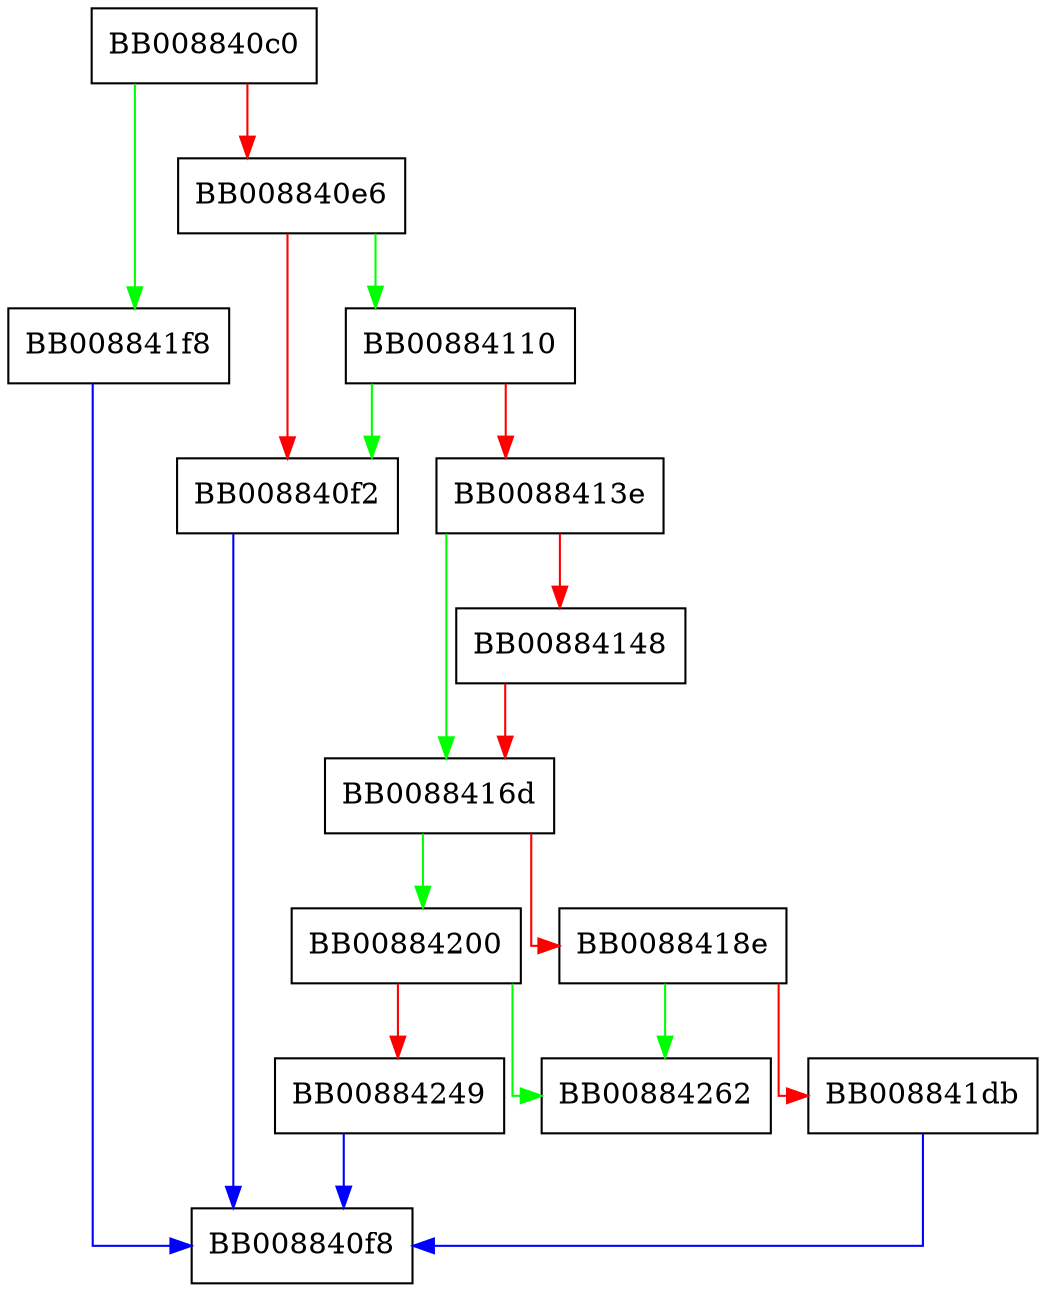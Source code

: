 digraph enlarge_userbuf {
  node [shape="box"];
  graph [splines=ortho];
  BB008840c0 -> BB008841f8 [color="green"];
  BB008840c0 -> BB008840e6 [color="red"];
  BB008840e6 -> BB00884110 [color="green"];
  BB008840e6 -> BB008840f2 [color="red"];
  BB008840f2 -> BB008840f8 [color="blue"];
  BB00884110 -> BB008840f2 [color="green"];
  BB00884110 -> BB0088413e [color="red"];
  BB0088413e -> BB0088416d [color="green"];
  BB0088413e -> BB00884148 [color="red"];
  BB00884148 -> BB0088416d [color="red"];
  BB0088416d -> BB00884200 [color="green"];
  BB0088416d -> BB0088418e [color="red"];
  BB0088418e -> BB00884262 [color="green"];
  BB0088418e -> BB008841db [color="red"];
  BB008841db -> BB008840f8 [color="blue"];
  BB008841f8 -> BB008840f8 [color="blue"];
  BB00884200 -> BB00884262 [color="green"];
  BB00884200 -> BB00884249 [color="red"];
  BB00884249 -> BB008840f8 [color="blue"];
}